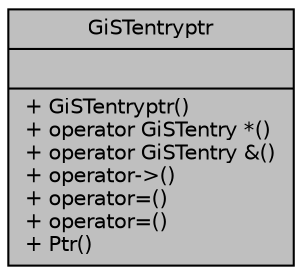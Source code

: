digraph "GiSTentryptr"
{
 // INTERACTIVE_SVG=YES
 // LATEX_PDF_SIZE
  edge [fontname="Helvetica",fontsize="10",labelfontname="Helvetica",labelfontsize="10"];
  node [fontname="Helvetica",fontsize="10",shape=record];
  Node1 [label="{GiSTentryptr\n||+ GiSTentryptr()\l+ operator GiSTentry *()\l+ operator GiSTentry &()\l+ operator-\>()\l+ operator=()\l+ operator=()\l+ Ptr()\l}",height=0.2,width=0.4,color="black", fillcolor="grey75", style="filled", fontcolor="black",tooltip=" "];
}
